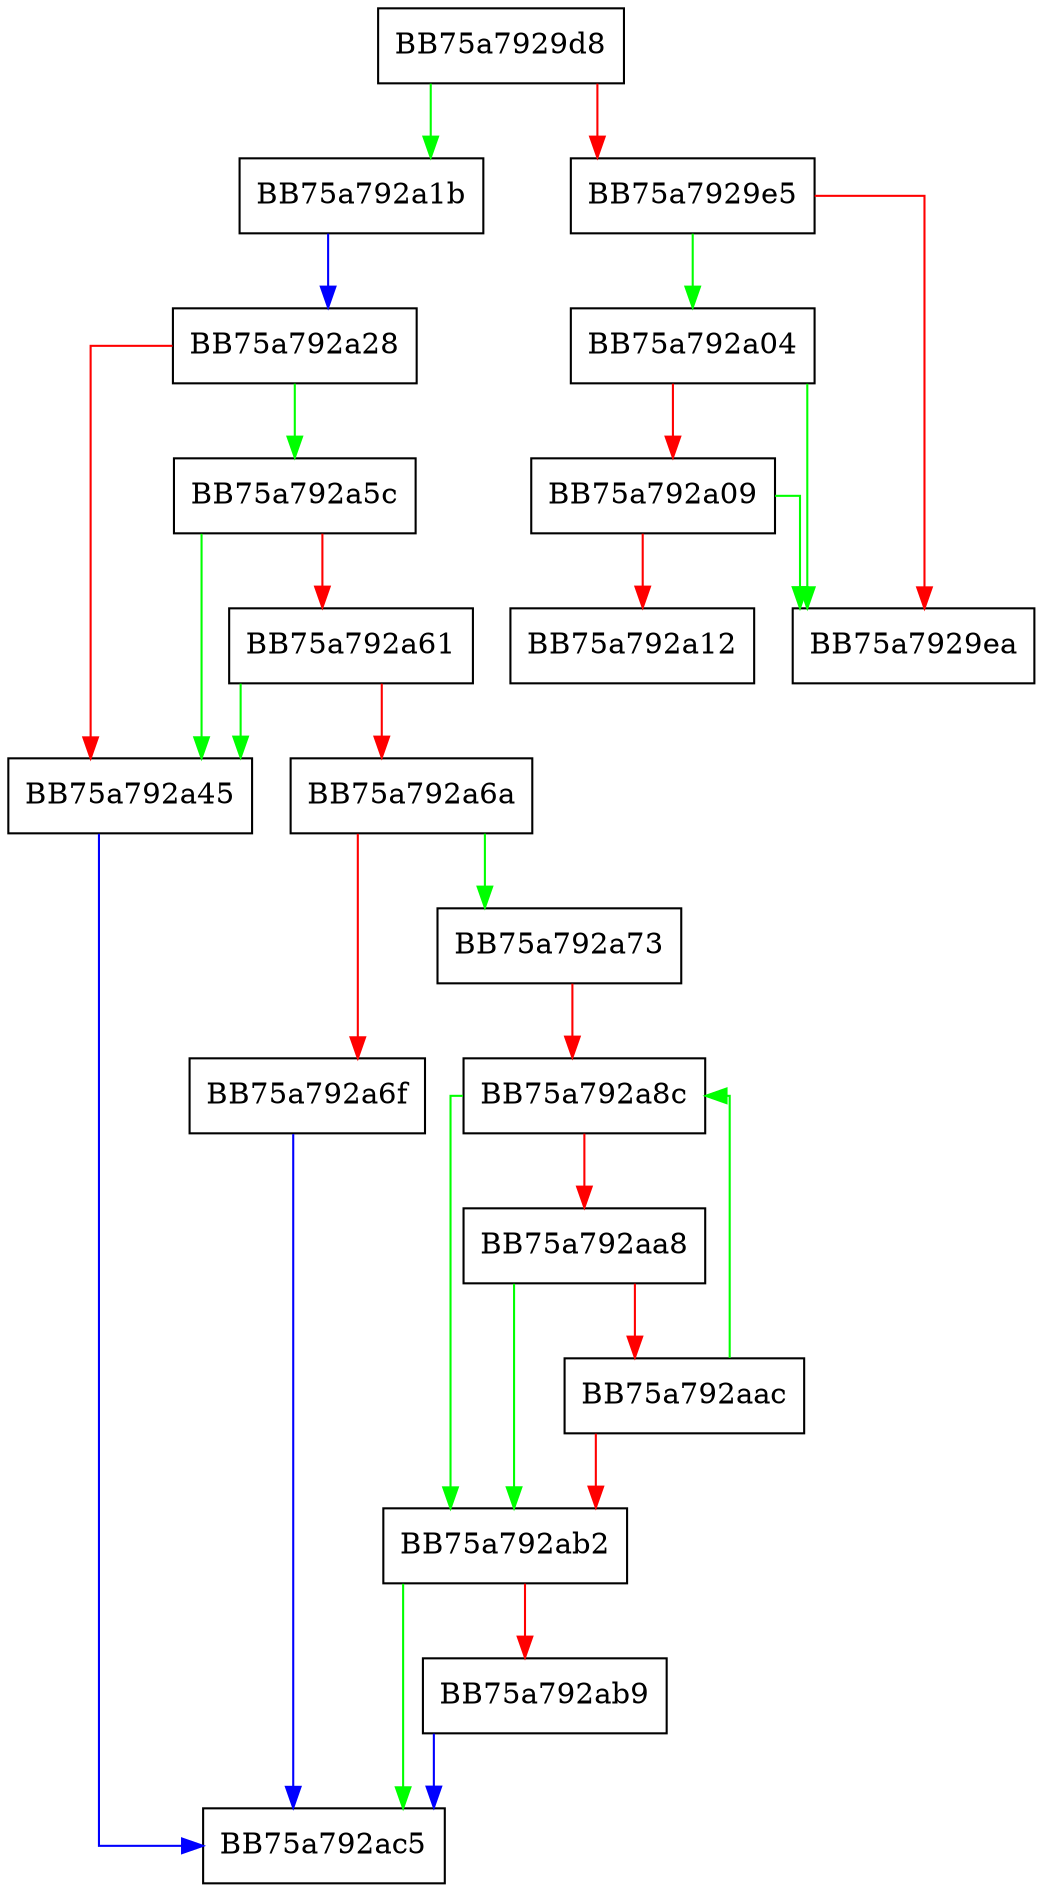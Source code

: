 digraph _strnicmp {
  node [shape="box"];
  graph [splines=ortho];
  BB75a7929d8 -> BB75a792a1b [color="green"];
  BB75a7929d8 -> BB75a7929e5 [color="red"];
  BB75a7929e5 -> BB75a792a04 [color="green"];
  BB75a7929e5 -> BB75a7929ea [color="red"];
  BB75a792a04 -> BB75a7929ea [color="green"];
  BB75a792a04 -> BB75a792a09 [color="red"];
  BB75a792a09 -> BB75a7929ea [color="green"];
  BB75a792a09 -> BB75a792a12 [color="red"];
  BB75a792a1b -> BB75a792a28 [color="blue"];
  BB75a792a28 -> BB75a792a5c [color="green"];
  BB75a792a28 -> BB75a792a45 [color="red"];
  BB75a792a45 -> BB75a792ac5 [color="blue"];
  BB75a792a5c -> BB75a792a45 [color="green"];
  BB75a792a5c -> BB75a792a61 [color="red"];
  BB75a792a61 -> BB75a792a45 [color="green"];
  BB75a792a61 -> BB75a792a6a [color="red"];
  BB75a792a6a -> BB75a792a73 [color="green"];
  BB75a792a6a -> BB75a792a6f [color="red"];
  BB75a792a6f -> BB75a792ac5 [color="blue"];
  BB75a792a73 -> BB75a792a8c [color="red"];
  BB75a792a8c -> BB75a792ab2 [color="green"];
  BB75a792a8c -> BB75a792aa8 [color="red"];
  BB75a792aa8 -> BB75a792ab2 [color="green"];
  BB75a792aa8 -> BB75a792aac [color="red"];
  BB75a792aac -> BB75a792a8c [color="green"];
  BB75a792aac -> BB75a792ab2 [color="red"];
  BB75a792ab2 -> BB75a792ac5 [color="green"];
  BB75a792ab2 -> BB75a792ab9 [color="red"];
  BB75a792ab9 -> BB75a792ac5 [color="blue"];
}
